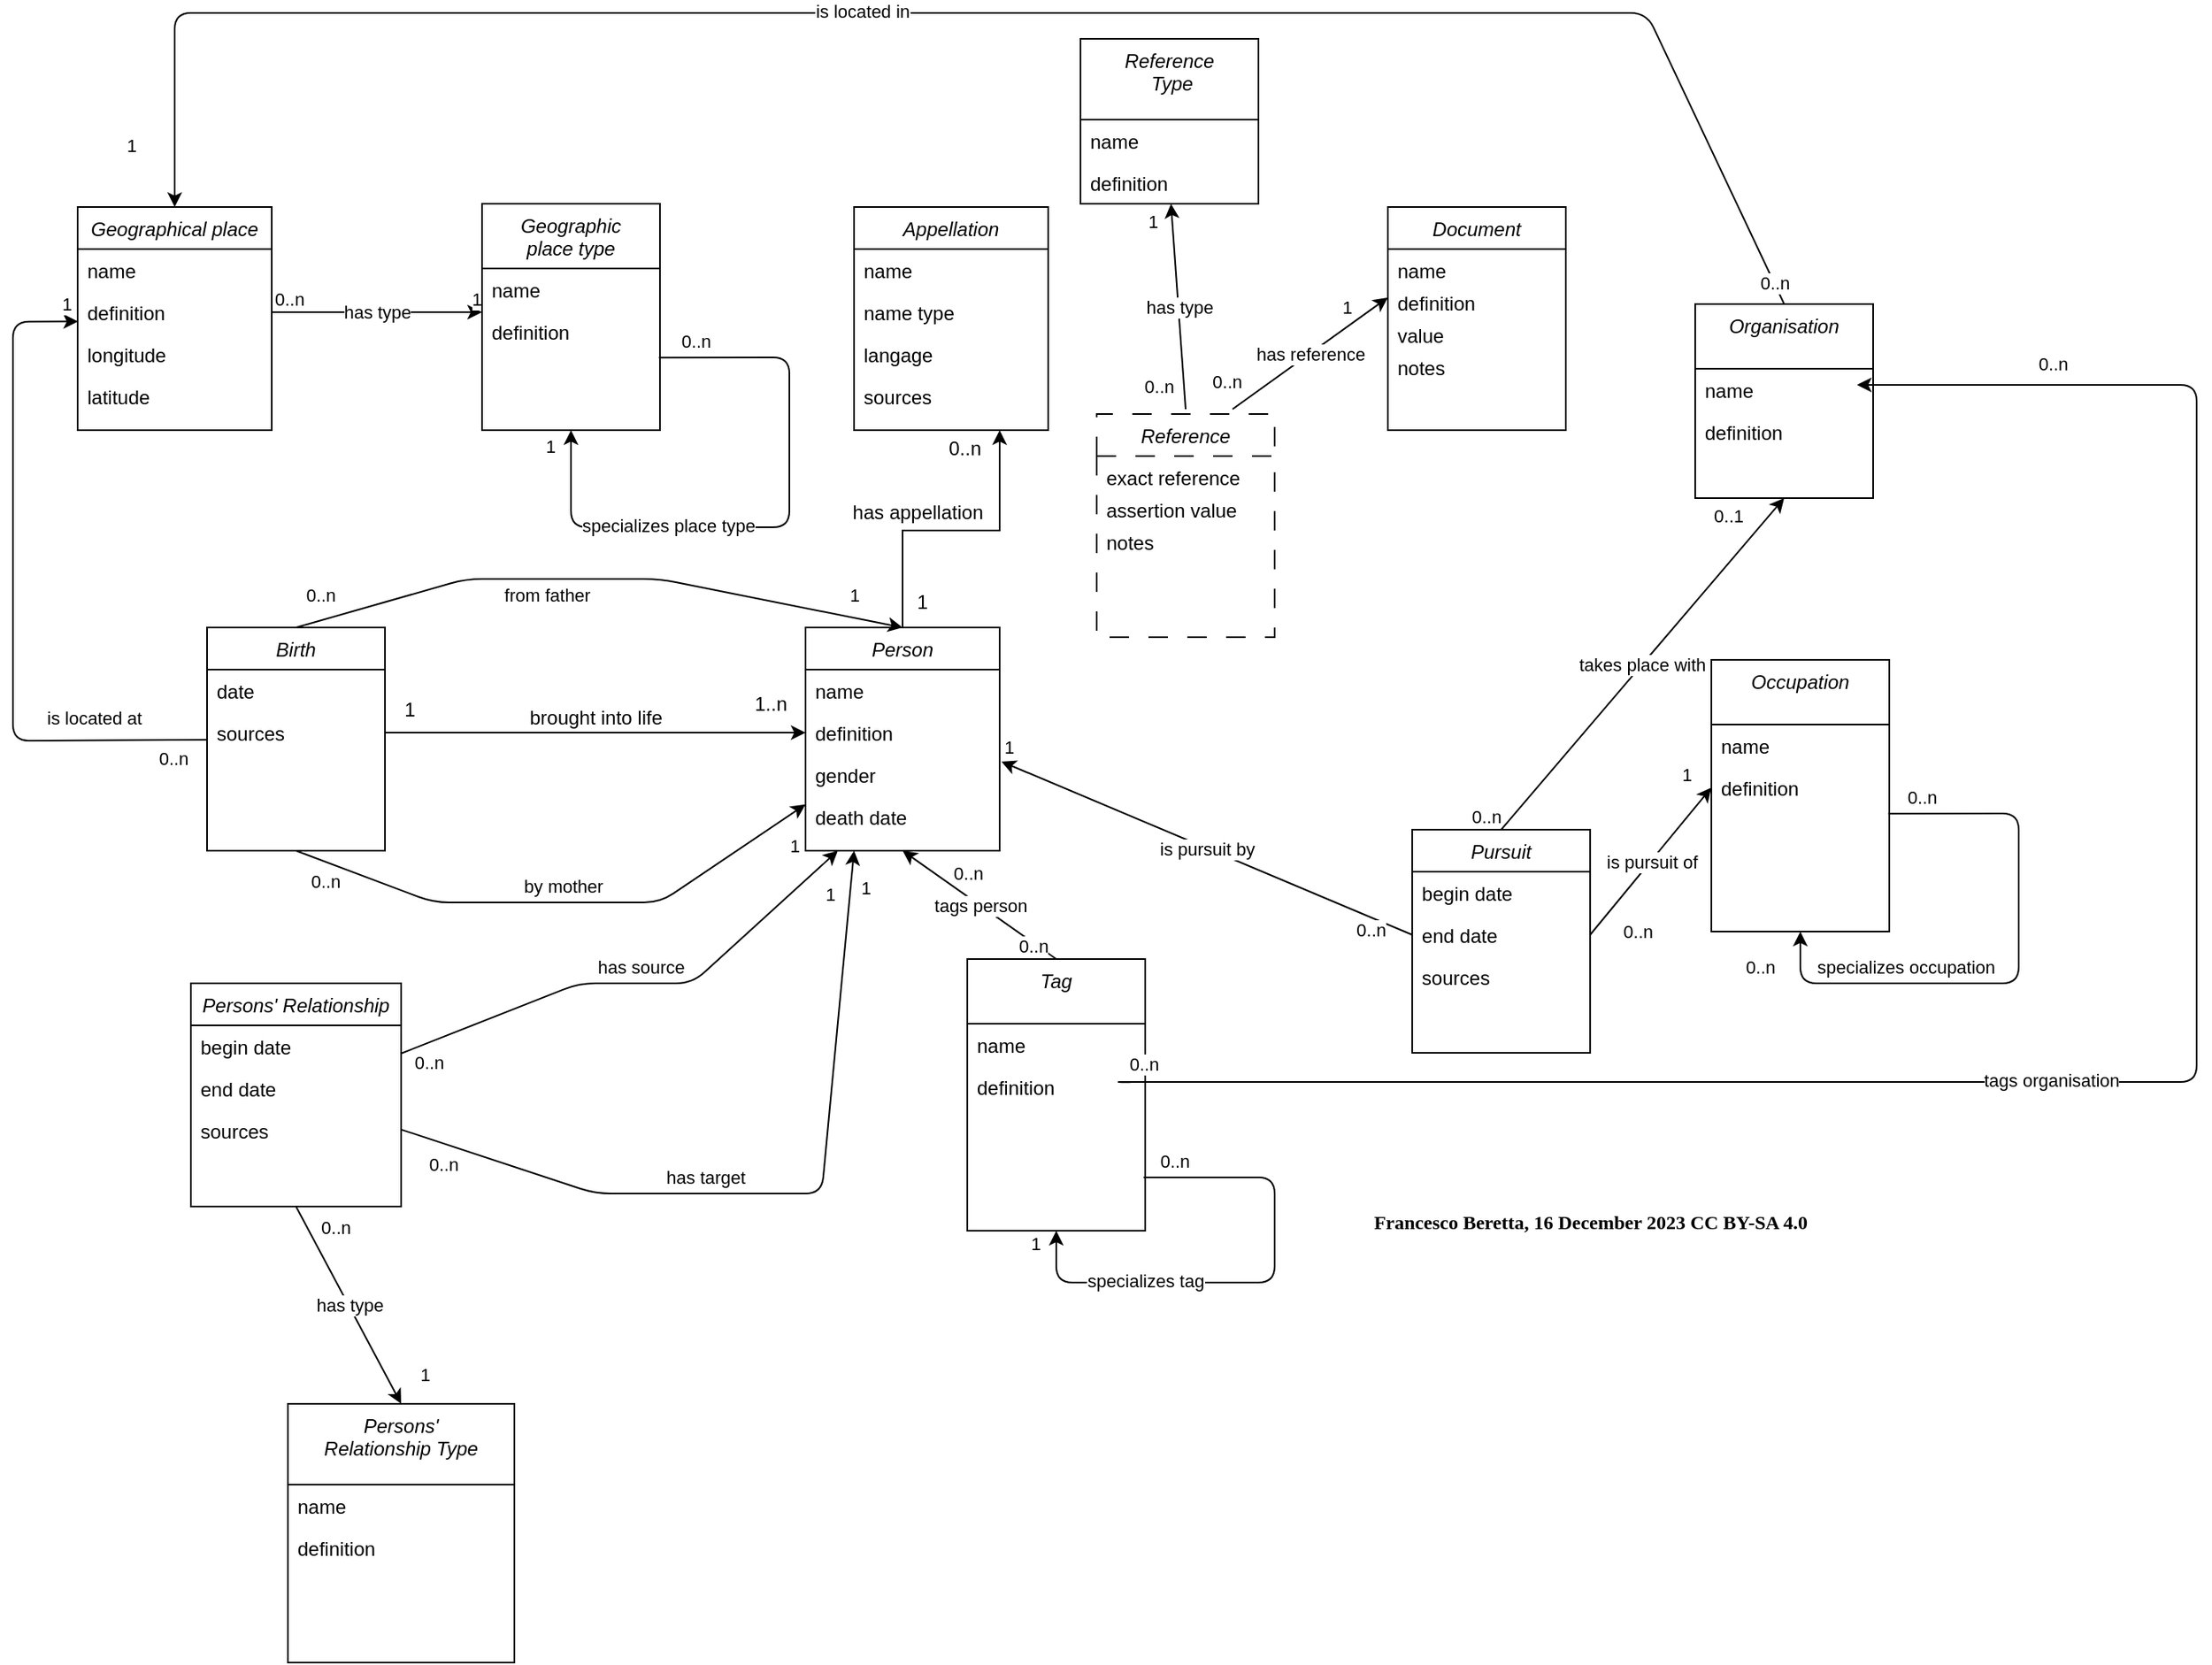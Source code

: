 <mxfile>
    <diagram id="C5RBs43oDa-KdzZeNtuy" name="Page-1">
        <mxGraphModel dx="1033" dy="449" grid="1" gridSize="10" guides="1" tooltips="1" connect="1" arrows="1" fold="1" page="1" pageScale="1" pageWidth="1654" pageHeight="1169" math="0" shadow="0">
            <root>
                <mxCell id="WIyWlLk6GJQsqaUBKTNV-0"/>
                <mxCell id="WIyWlLk6GJQsqaUBKTNV-1" parent="WIyWlLk6GJQsqaUBKTNV-0"/>
                <mxCell id="Bw8D9-mf-STMI-rw64IU-5" value="" style="endArrow=classic;shadow=0;strokeWidth=1;rounded=0;endFill=1;edgeStyle=elbowEdgeStyle;elbow=vertical;exitX=1;exitY=0.5;exitDx=0;exitDy=0;entryX=0;entryY=0.5;entryDx=0;entryDy=0;" parent="WIyWlLk6GJQsqaUBKTNV-1" source="Bw8D9-mf-STMI-rw64IU-2" target="zkfFHV4jXpPFQw0GAbJ--2" edge="1">
                    <mxGeometry x="0.5" y="41" relative="1" as="geometry">
                        <mxPoint x="610" y="520" as="sourcePoint"/>
                        <mxPoint x="810" y="598" as="targetPoint"/>
                        <mxPoint x="-40" y="32" as="offset"/>
                        <Array as="points">
                            <mxPoint x="620" y="525"/>
                        </Array>
                    </mxGeometry>
                </mxCell>
                <mxCell id="Bw8D9-mf-STMI-rw64IU-6" value="1" style="resizable=0;align=left;verticalAlign=bottom;labelBackgroundColor=none;fontSize=12;" parent="Bw8D9-mf-STMI-rw64IU-5" connectable="0" vertex="1">
                    <mxGeometry x="-1" relative="1" as="geometry">
                        <mxPoint x="10.14" y="-5.33" as="offset"/>
                    </mxGeometry>
                </mxCell>
                <mxCell id="Bw8D9-mf-STMI-rw64IU-7" value="1..n" style="resizable=0;align=right;verticalAlign=bottom;labelBackgroundColor=none;fontSize=12;" parent="Bw8D9-mf-STMI-rw64IU-5" connectable="0" vertex="1">
                    <mxGeometry x="1" relative="1" as="geometry">
                        <mxPoint x="-9.86" y="-8.86" as="offset"/>
                    </mxGeometry>
                </mxCell>
                <mxCell id="Bw8D9-mf-STMI-rw64IU-8" value="brought into life" style="text;html=1;resizable=0;points=[];;align=center;verticalAlign=middle;labelBackgroundColor=none;rounded=0;shadow=0;strokeWidth=1;fontSize=12;" parent="Bw8D9-mf-STMI-rw64IU-5" vertex="1" connectable="0">
                    <mxGeometry x="0.5" y="49" relative="1" as="geometry">
                        <mxPoint x="-65" y="40.14" as="offset"/>
                    </mxGeometry>
                </mxCell>
                <mxCell id="zkfFHV4jXpPFQw0GAbJ--0" value="Person" style="swimlane;fontStyle=2;align=center;verticalAlign=top;childLayout=stackLayout;horizontal=1;startSize=26;horizontalStack=0;resizeParent=1;resizeLast=0;collapsible=1;marginBottom=0;rounded=0;shadow=0;strokeWidth=1;" parent="WIyWlLk6GJQsqaUBKTNV-1" vertex="1">
                    <mxGeometry x="730" y="460" width="120" height="138" as="geometry">
                        <mxRectangle x="230" y="140" width="160" height="26" as="alternateBounds"/>
                    </mxGeometry>
                </mxCell>
                <mxCell id="zkfFHV4jXpPFQw0GAbJ--1" value="name" style="text;align=left;verticalAlign=top;spacingLeft=4;spacingRight=4;overflow=hidden;rotatable=0;points=[[0,0.5],[1,0.5]];portConstraint=eastwest;" parent="zkfFHV4jXpPFQw0GAbJ--0" vertex="1">
                    <mxGeometry y="26" width="120" height="26" as="geometry"/>
                </mxCell>
                <mxCell id="zkfFHV4jXpPFQw0GAbJ--2" value="definition" style="text;align=left;verticalAlign=top;spacingLeft=4;spacingRight=4;overflow=hidden;rotatable=0;points=[[0,0.5],[1,0.5]];portConstraint=eastwest;rounded=0;shadow=0;html=0;" parent="zkfFHV4jXpPFQw0GAbJ--0" vertex="1">
                    <mxGeometry y="52" width="120" height="26" as="geometry"/>
                </mxCell>
                <mxCell id="zkfFHV4jXpPFQw0GAbJ--3" value="gender" style="text;align=left;verticalAlign=top;spacingLeft=4;spacingRight=4;overflow=hidden;rotatable=0;points=[[0,0.5],[1,0.5]];portConstraint=eastwest;rounded=0;shadow=0;html=0;" parent="zkfFHV4jXpPFQw0GAbJ--0" vertex="1">
                    <mxGeometry y="78" width="120" height="26" as="geometry"/>
                </mxCell>
                <mxCell id="DzP4_-S1DueVoMuGfCK8-1" value="death date" style="text;align=left;verticalAlign=top;spacingLeft=4;spacingRight=4;overflow=hidden;rotatable=0;points=[[0,0.5],[1,0.5]];portConstraint=eastwest;rounded=0;shadow=0;html=0;" parent="zkfFHV4jXpPFQw0GAbJ--0" vertex="1">
                    <mxGeometry y="104" width="120" height="26" as="geometry"/>
                </mxCell>
                <mxCell id="Bw8D9-mf-STMI-rw64IU-0" value="Birth" style="swimlane;fontStyle=2;align=center;verticalAlign=top;childLayout=stackLayout;horizontal=1;startSize=26;horizontalStack=0;resizeParent=1;resizeLast=0;collapsible=1;marginBottom=0;rounded=0;shadow=0;strokeWidth=1;" parent="WIyWlLk6GJQsqaUBKTNV-1" vertex="1">
                    <mxGeometry x="360" y="460" width="110" height="138" as="geometry">
                        <mxRectangle x="230" y="140" width="160" height="26" as="alternateBounds"/>
                    </mxGeometry>
                </mxCell>
                <mxCell id="Bw8D9-mf-STMI-rw64IU-1" value="date" style="text;align=left;verticalAlign=top;spacingLeft=4;spacingRight=4;overflow=hidden;rotatable=0;points=[[0,0.5],[1,0.5]];portConstraint=eastwest;" parent="Bw8D9-mf-STMI-rw64IU-0" vertex="1">
                    <mxGeometry y="26" width="110" height="26" as="geometry"/>
                </mxCell>
                <mxCell id="Bw8D9-mf-STMI-rw64IU-2" value="sources" style="text;align=left;verticalAlign=top;spacingLeft=4;spacingRight=4;overflow=hidden;rotatable=0;points=[[0,0.5],[1,0.5]];portConstraint=eastwest;rounded=0;shadow=0;html=0;" parent="Bw8D9-mf-STMI-rw64IU-0" vertex="1">
                    <mxGeometry y="52" width="110" height="26" as="geometry"/>
                </mxCell>
                <mxCell id="Bw8D9-mf-STMI-rw64IU-53" style="edgeStyle=elbowEdgeStyle;rounded=0;orthogonalLoop=1;jettySize=auto;elbow=vertical;html=1;exitX=0;exitY=0.5;exitDx=0;exitDy=0;" parent="Bw8D9-mf-STMI-rw64IU-0" source="Bw8D9-mf-STMI-rw64IU-2" target="Bw8D9-mf-STMI-rw64IU-2" edge="1">
                    <mxGeometry relative="1" as="geometry"/>
                </mxCell>
                <mxCell id="Bw8D9-mf-STMI-rw64IU-9" value="Appellation" style="swimlane;fontStyle=2;align=center;verticalAlign=top;childLayout=stackLayout;horizontal=1;startSize=26;horizontalStack=0;resizeParent=1;resizeLast=0;collapsible=1;marginBottom=0;rounded=0;shadow=0;strokeWidth=1;" parent="WIyWlLk6GJQsqaUBKTNV-1" vertex="1">
                    <mxGeometry x="760" y="200" width="120" height="138" as="geometry">
                        <mxRectangle x="230" y="140" width="160" height="26" as="alternateBounds"/>
                    </mxGeometry>
                </mxCell>
                <mxCell id="Bw8D9-mf-STMI-rw64IU-10" value="name" style="text;align=left;verticalAlign=top;spacingLeft=4;spacingRight=4;overflow=hidden;rotatable=0;points=[[0,0.5],[1,0.5]];portConstraint=eastwest;" parent="Bw8D9-mf-STMI-rw64IU-9" vertex="1">
                    <mxGeometry y="26" width="120" height="26" as="geometry"/>
                </mxCell>
                <mxCell id="Bw8D9-mf-STMI-rw64IU-11" value="name type" style="text;align=left;verticalAlign=top;spacingLeft=4;spacingRight=4;overflow=hidden;rotatable=0;points=[[0,0.5],[1,0.5]];portConstraint=eastwest;rounded=0;shadow=0;html=0;" parent="Bw8D9-mf-STMI-rw64IU-9" vertex="1">
                    <mxGeometry y="52" width="120" height="26" as="geometry"/>
                </mxCell>
                <mxCell id="Bw8D9-mf-STMI-rw64IU-18" value="langage" style="text;align=left;verticalAlign=top;spacingLeft=4;spacingRight=4;overflow=hidden;rotatable=0;points=[[0,0.5],[1,0.5]];portConstraint=eastwest;" parent="Bw8D9-mf-STMI-rw64IU-9" vertex="1">
                    <mxGeometry y="78" width="120" height="26" as="geometry"/>
                </mxCell>
                <mxCell id="Bw8D9-mf-STMI-rw64IU-19" value="sources" style="text;align=left;verticalAlign=top;spacingLeft=4;spacingRight=4;overflow=hidden;rotatable=0;points=[[0,0.5],[1,0.5]];portConstraint=eastwest;" parent="Bw8D9-mf-STMI-rw64IU-9" vertex="1">
                    <mxGeometry y="104" width="120" height="26" as="geometry"/>
                </mxCell>
                <mxCell id="Bw8D9-mf-STMI-rw64IU-20" value="" style="endArrow=classic;shadow=0;strokeWidth=1;rounded=0;endFill=1;edgeStyle=elbowEdgeStyle;elbow=vertical;exitX=0.5;exitY=0;exitDx=0;exitDy=0;entryX=0.75;entryY=1;entryDx=0;entryDy=0;" parent="WIyWlLk6GJQsqaUBKTNV-1" source="zkfFHV4jXpPFQw0GAbJ--0" target="Bw8D9-mf-STMI-rw64IU-9" edge="1">
                    <mxGeometry x="0.5" y="41" relative="1" as="geometry">
                        <mxPoint x="790" y="450" as="sourcePoint"/>
                        <mxPoint x="740" y="535.0" as="targetPoint"/>
                        <mxPoint x="-40" y="32" as="offset"/>
                        <Array as="points">
                            <mxPoint x="820" y="400"/>
                        </Array>
                    </mxGeometry>
                </mxCell>
                <mxCell id="Bw8D9-mf-STMI-rw64IU-21" value="1" style="resizable=0;align=left;verticalAlign=bottom;labelBackgroundColor=none;fontSize=12;" parent="Bw8D9-mf-STMI-rw64IU-20" connectable="0" vertex="1">
                    <mxGeometry x="-1" relative="1" as="geometry">
                        <mxPoint x="7" y="-7" as="offset"/>
                    </mxGeometry>
                </mxCell>
                <mxCell id="Bw8D9-mf-STMI-rw64IU-22" value="0..n" style="resizable=0;align=right;verticalAlign=bottom;labelBackgroundColor=none;fontSize=12;" parent="Bw8D9-mf-STMI-rw64IU-20" connectable="0" vertex="1">
                    <mxGeometry x="1" relative="1" as="geometry">
                        <mxPoint x="-9.86" y="20" as="offset"/>
                    </mxGeometry>
                </mxCell>
                <mxCell id="Bw8D9-mf-STMI-rw64IU-23" value="has appellation" style="text;html=1;resizable=0;points=[];;align=center;verticalAlign=middle;labelBackgroundColor=none;rounded=0;shadow=0;strokeWidth=1;fontSize=12;" parent="Bw8D9-mf-STMI-rw64IU-20" vertex="1" connectable="0">
                    <mxGeometry x="0.5" y="49" relative="1" as="geometry">
                        <mxPoint x="-2" y="5" as="offset"/>
                    </mxGeometry>
                </mxCell>
                <mxCell id="Bw8D9-mf-STMI-rw64IU-12" value="Geographical place" style="swimlane;fontStyle=2;align=center;verticalAlign=top;childLayout=stackLayout;horizontal=1;startSize=26;horizontalStack=0;resizeParent=1;resizeLast=0;collapsible=1;marginBottom=0;rounded=0;shadow=0;strokeWidth=1;" parent="WIyWlLk6GJQsqaUBKTNV-1" vertex="1">
                    <mxGeometry x="280" y="200" width="120" height="138" as="geometry">
                        <mxRectangle x="230" y="140" width="160" height="26" as="alternateBounds"/>
                    </mxGeometry>
                </mxCell>
                <mxCell id="Bw8D9-mf-STMI-rw64IU-13" value="name" style="text;align=left;verticalAlign=top;spacingLeft=4;spacingRight=4;overflow=hidden;rotatable=0;points=[[0,0.5],[1,0.5]];portConstraint=eastwest;" parent="Bw8D9-mf-STMI-rw64IU-12" vertex="1">
                    <mxGeometry y="26" width="120" height="26" as="geometry"/>
                </mxCell>
                <mxCell id="Bw8D9-mf-STMI-rw64IU-14" value="definition" style="text;align=left;verticalAlign=top;spacingLeft=4;spacingRight=4;overflow=hidden;rotatable=0;points=[[0,0.5],[1,0.5]];portConstraint=eastwest;rounded=0;shadow=0;html=0;" parent="Bw8D9-mf-STMI-rw64IU-12" vertex="1">
                    <mxGeometry y="52" width="120" height="26" as="geometry"/>
                </mxCell>
                <mxCell id="Bw8D9-mf-STMI-rw64IU-24" value="longitude" style="text;align=left;verticalAlign=top;spacingLeft=4;spacingRight=4;overflow=hidden;rotatable=0;points=[[0,0.5],[1,0.5]];portConstraint=eastwest;rounded=0;shadow=0;html=0;" parent="Bw8D9-mf-STMI-rw64IU-12" vertex="1">
                    <mxGeometry y="78" width="120" height="26" as="geometry"/>
                </mxCell>
                <mxCell id="Bw8D9-mf-STMI-rw64IU-25" value="latitude" style="text;align=left;verticalAlign=top;spacingLeft=4;spacingRight=4;overflow=hidden;rotatable=0;points=[[0,0.5],[1,0.5]];portConstraint=eastwest;rounded=0;shadow=0;html=0;" parent="Bw8D9-mf-STMI-rw64IU-12" vertex="1">
                    <mxGeometry y="104" width="120" height="26" as="geometry"/>
                </mxCell>
                <mxCell id="Bw8D9-mf-STMI-rw64IU-26" value="" style="endArrow=classic;html=1;exitX=1;exitY=0.5;exitDx=0;exitDy=0;" parent="WIyWlLk6GJQsqaUBKTNV-1" source="Bw8D9-mf-STMI-rw64IU-14" edge="1">
                    <mxGeometry x="0.067" y="-35" relative="1" as="geometry">
                        <mxPoint x="480" y="380" as="sourcePoint"/>
                        <mxPoint x="530" y="265" as="targetPoint"/>
                        <mxPoint as="offset"/>
                    </mxGeometry>
                </mxCell>
                <mxCell id="Bw8D9-mf-STMI-rw64IU-27" value="has type" style="edgeLabel;resizable=0;html=1;align=center;verticalAlign=middle;" parent="Bw8D9-mf-STMI-rw64IU-26" connectable="0" vertex="1">
                    <mxGeometry relative="1" as="geometry"/>
                </mxCell>
                <mxCell id="Bw8D9-mf-STMI-rw64IU-28" value="0..n" style="edgeLabel;resizable=0;html=1;align=left;verticalAlign=bottom;" parent="Bw8D9-mf-STMI-rw64IU-26" connectable="0" vertex="1">
                    <mxGeometry x="-1" relative="1" as="geometry"/>
                </mxCell>
                <mxCell id="Bw8D9-mf-STMI-rw64IU-29" value="1" style="edgeLabel;resizable=0;html=1;align=right;verticalAlign=bottom;" parent="Bw8D9-mf-STMI-rw64IU-26" connectable="0" vertex="1">
                    <mxGeometry x="1" relative="1" as="geometry"/>
                </mxCell>
                <mxCell id="Bw8D9-mf-STMI-rw64IU-49" value="" style="endArrow=classic;html=1;entryX=0.002;entryY=0.721;entryDx=0;entryDy=0;entryPerimeter=0;" parent="WIyWlLk6GJQsqaUBKTNV-1" source="Bw8D9-mf-STMI-rw64IU-0" target="Bw8D9-mf-STMI-rw64IU-14" edge="1">
                    <mxGeometry relative="1" as="geometry">
                        <mxPoint x="700" y="290.0" as="sourcePoint"/>
                        <mxPoint x="620" y="348" as="targetPoint"/>
                        <Array as="points">
                            <mxPoint x="240" y="530"/>
                            <mxPoint x="240" y="271"/>
                        </Array>
                    </mxGeometry>
                </mxCell>
                <mxCell id="Bw8D9-mf-STMI-rw64IU-50" value="is located at" style="edgeLabel;resizable=0;html=1;align=center;verticalAlign=middle;" parent="Bw8D9-mf-STMI-rw64IU-49" connectable="0" vertex="1">
                    <mxGeometry relative="1" as="geometry">
                        <mxPoint x="50" y="75" as="offset"/>
                    </mxGeometry>
                </mxCell>
                <mxCell id="Bw8D9-mf-STMI-rw64IU-51" value="1" style="edgeLabel;html=1;align=center;verticalAlign=middle;resizable=0;points=[];" parent="Bw8D9-mf-STMI-rw64IU-49" vertex="1" connectable="0">
                    <mxGeometry x="0.888" y="-1" relative="1" as="geometry">
                        <mxPoint x="15.55" y="-11.69" as="offset"/>
                    </mxGeometry>
                </mxCell>
                <mxCell id="Bw8D9-mf-STMI-rw64IU-52" value="0..n" style="edgeLabel;html=1;align=center;verticalAlign=middle;resizable=0;points=[];" parent="Bw8D9-mf-STMI-rw64IU-49" vertex="1" connectable="0">
                    <mxGeometry x="-0.881" y="-1" relative="1" as="geometry">
                        <mxPoint x="4" y="12" as="offset"/>
                    </mxGeometry>
                </mxCell>
                <mxCell id="Bw8D9-mf-STMI-rw64IU-59" value="" style="endArrow=classic;html=1;exitX=0.5;exitY=1;exitDx=0;exitDy=0;" parent="WIyWlLk6GJQsqaUBKTNV-1" source="Bw8D9-mf-STMI-rw64IU-0" target="zkfFHV4jXpPFQw0GAbJ--0" edge="1">
                    <mxGeometry relative="1" as="geometry">
                        <mxPoint x="400" y="550" as="sourcePoint"/>
                        <mxPoint x="290.24" y="280.746" as="targetPoint"/>
                        <Array as="points">
                            <mxPoint x="500" y="630"/>
                            <mxPoint x="640" y="630"/>
                        </Array>
                    </mxGeometry>
                </mxCell>
                <mxCell id="Bw8D9-mf-STMI-rw64IU-60" value="by mother" style="edgeLabel;resizable=0;html=1;align=center;verticalAlign=middle;" parent="Bw8D9-mf-STMI-rw64IU-59" connectable="0" vertex="1">
                    <mxGeometry relative="1" as="geometry">
                        <mxPoint x="1" y="-10" as="offset"/>
                    </mxGeometry>
                </mxCell>
                <mxCell id="Bw8D9-mf-STMI-rw64IU-61" value="1" style="edgeLabel;html=1;align=center;verticalAlign=middle;resizable=0;points=[];" parent="Bw8D9-mf-STMI-rw64IU-59" vertex="1" connectable="0">
                    <mxGeometry x="0.888" y="-1" relative="1" as="geometry">
                        <mxPoint x="7.5" y="14" as="offset"/>
                    </mxGeometry>
                </mxCell>
                <mxCell id="Bw8D9-mf-STMI-rw64IU-62" value="0..n" style="edgeLabel;html=1;align=center;verticalAlign=middle;resizable=0;points=[];" parent="Bw8D9-mf-STMI-rw64IU-59" vertex="1" connectable="0">
                    <mxGeometry x="-0.881" y="-1" relative="1" as="geometry">
                        <mxPoint x="-0.83" y="11" as="offset"/>
                    </mxGeometry>
                </mxCell>
                <mxCell id="Bw8D9-mf-STMI-rw64IU-70" value="Tag" style="swimlane;fontStyle=2;align=center;verticalAlign=top;childLayout=stackLayout;horizontal=1;startSize=40;horizontalStack=0;resizeParent=1;resizeLast=0;collapsible=1;marginBottom=0;rounded=0;shadow=0;strokeWidth=1;" parent="WIyWlLk6GJQsqaUBKTNV-1" vertex="1">
                    <mxGeometry x="830" y="665" width="110" height="168" as="geometry">
                        <mxRectangle x="230" y="140" width="160" height="26" as="alternateBounds"/>
                    </mxGeometry>
                </mxCell>
                <mxCell id="Bw8D9-mf-STMI-rw64IU-71" value="name" style="text;align=left;verticalAlign=top;spacingLeft=4;spacingRight=4;overflow=hidden;rotatable=0;points=[[0,0.5],[1,0.5]];portConstraint=eastwest;" parent="Bw8D9-mf-STMI-rw64IU-70" vertex="1">
                    <mxGeometry y="40" width="110" height="26" as="geometry"/>
                </mxCell>
                <mxCell id="Bw8D9-mf-STMI-rw64IU-72" value="" style="endArrow=classic;html=1;entryX=0.5;entryY=1;entryDx=0;entryDy=0;" parent="Bw8D9-mf-STMI-rw64IU-70" target="Bw8D9-mf-STMI-rw64IU-70" edge="1">
                    <mxGeometry relative="1" as="geometry">
                        <mxPoint x="109" y="135" as="sourcePoint"/>
                        <mxPoint x="-30" y="140" as="targetPoint"/>
                        <Array as="points">
                            <mxPoint x="190" y="135"/>
                            <mxPoint x="190" y="200"/>
                            <mxPoint x="55" y="200"/>
                        </Array>
                    </mxGeometry>
                </mxCell>
                <mxCell id="Bw8D9-mf-STMI-rw64IU-74" value="specializes tag" style="edgeLabel;resizable=0;html=1;align=center;verticalAlign=middle;" parent="Bw8D9-mf-STMI-rw64IU-72" connectable="0" vertex="1">
                    <mxGeometry relative="1" as="geometry">
                        <mxPoint x="-70" y="-1.01" as="offset"/>
                    </mxGeometry>
                </mxCell>
                <mxCell id="Bw8D9-mf-STMI-rw64IU-75" value="0..n" style="edgeLabel;html=1;align=center;verticalAlign=middle;resizable=0;points=[];" parent="Bw8D9-mf-STMI-rw64IU-72" vertex="1" connectable="0">
                    <mxGeometry x="-0.881" y="-1" relative="1" as="geometry">
                        <mxPoint x="-0.18" y="-11" as="offset"/>
                    </mxGeometry>
                </mxCell>
                <mxCell id="Bw8D9-mf-STMI-rw64IU-73" value="1" style="edgeLabel;html=1;align=center;verticalAlign=middle;resizable=0;points=[];" parent="Bw8D9-mf-STMI-rw64IU-72" vertex="1" connectable="0">
                    <mxGeometry x="0.888" y="-1" relative="1" as="geometry">
                        <mxPoint x="-14" y="-10.14" as="offset"/>
                    </mxGeometry>
                </mxCell>
                <mxCell id="Bw8D9-mf-STMI-rw64IU-76" value="definition" style="text;align=left;verticalAlign=top;spacingLeft=4;spacingRight=4;overflow=hidden;rotatable=0;points=[[0,0.5],[1,0.5]];portConstraint=eastwest;rounded=0;shadow=0;html=0;" parent="Bw8D9-mf-STMI-rw64IU-70" vertex="1">
                    <mxGeometry y="66" width="110" height="26" as="geometry"/>
                </mxCell>
                <mxCell id="Bw8D9-mf-STMI-rw64IU-82" value="Label" style="endArrow=none;html=1;exitX=1.009;exitY=0.188;exitDx=0;exitDy=0;exitPerimeter=0;entryX=0;entryY=0.5;entryDx=0;entryDy=0;endFill=0;startArrow=classic;startFill=1;" parent="WIyWlLk6GJQsqaUBKTNV-1" source="zkfFHV4jXpPFQw0GAbJ--3" target="Bw8D9-mf-STMI-rw64IU-79" edge="1">
                    <mxGeometry relative="1" as="geometry">
                        <mxPoint x="660" y="530" as="sourcePoint"/>
                        <mxPoint x="820" y="530" as="targetPoint"/>
                    </mxGeometry>
                </mxCell>
                <mxCell id="Bw8D9-mf-STMI-rw64IU-83" value="is pursuit by" style="edgeLabel;resizable=0;html=1;align=center;verticalAlign=middle;" parent="Bw8D9-mf-STMI-rw64IU-82" connectable="0" vertex="1">
                    <mxGeometry relative="1" as="geometry"/>
                </mxCell>
                <mxCell id="Bw8D9-mf-STMI-rw64IU-84" value="1" style="edgeLabel;resizable=0;html=1;align=left;verticalAlign=bottom;" parent="Bw8D9-mf-STMI-rw64IU-82" connectable="0" vertex="1">
                    <mxGeometry x="-1" relative="1" as="geometry"/>
                </mxCell>
                <mxCell id="Bw8D9-mf-STMI-rw64IU-85" value="0..n" style="edgeLabel;resizable=0;html=1;align=right;verticalAlign=bottom;" parent="Bw8D9-mf-STMI-rw64IU-82" connectable="0" vertex="1">
                    <mxGeometry x="1" relative="1" as="geometry">
                        <mxPoint x="-15.01" y="6" as="offset"/>
                    </mxGeometry>
                </mxCell>
                <mxCell id="Bw8D9-mf-STMI-rw64IU-86" value="Occupation" style="swimlane;fontStyle=2;align=center;verticalAlign=top;childLayout=stackLayout;horizontal=1;startSize=40;horizontalStack=0;resizeParent=1;resizeLast=0;collapsible=1;marginBottom=0;rounded=0;shadow=0;strokeWidth=1;" parent="WIyWlLk6GJQsqaUBKTNV-1" vertex="1">
                    <mxGeometry x="1290" y="480" width="110" height="168" as="geometry">
                        <mxRectangle x="230" y="140" width="160" height="26" as="alternateBounds"/>
                    </mxGeometry>
                </mxCell>
                <mxCell id="Bw8D9-mf-STMI-rw64IU-87" value="name" style="text;align=left;verticalAlign=top;spacingLeft=4;spacingRight=4;overflow=hidden;rotatable=0;points=[[0,0.5],[1,0.5]];portConstraint=eastwest;" parent="Bw8D9-mf-STMI-rw64IU-86" vertex="1">
                    <mxGeometry y="40" width="110" height="26" as="geometry"/>
                </mxCell>
                <mxCell id="Bw8D9-mf-STMI-rw64IU-88" value="" style="endArrow=classic;html=1;entryX=0.5;entryY=1;entryDx=0;entryDy=0;exitX=0.994;exitY=1.122;exitDx=0;exitDy=0;exitPerimeter=0;" parent="Bw8D9-mf-STMI-rw64IU-86" source="Bw8D9-mf-STMI-rw64IU-92" target="Bw8D9-mf-STMI-rw64IU-86" edge="1">
                    <mxGeometry relative="1" as="geometry">
                        <mxPoint x="160" y="80" as="sourcePoint"/>
                        <mxPoint x="-30" y="140" as="targetPoint"/>
                        <Array as="points">
                            <mxPoint x="190" y="95"/>
                            <mxPoint x="190" y="200"/>
                            <mxPoint x="55" y="200"/>
                        </Array>
                    </mxGeometry>
                </mxCell>
                <mxCell id="Bw8D9-mf-STMI-rw64IU-90" value="specializes occupation" style="edgeLabel;resizable=0;html=1;align=center;verticalAlign=middle;" parent="Bw8D9-mf-STMI-rw64IU-88" connectable="0" vertex="1">
                    <mxGeometry relative="1" as="geometry">
                        <mxPoint x="-70" y="-1.01" as="offset"/>
                    </mxGeometry>
                </mxCell>
                <mxCell id="Bw8D9-mf-STMI-rw64IU-91" value="0..n" style="edgeLabel;html=1;align=center;verticalAlign=middle;resizable=0;points=[];" parent="Bw8D9-mf-STMI-rw64IU-88" vertex="1" connectable="0">
                    <mxGeometry x="-0.881" y="-1" relative="1" as="geometry">
                        <mxPoint x="-0.18" y="-11" as="offset"/>
                    </mxGeometry>
                </mxCell>
                <mxCell id="Bw8D9-mf-STMI-rw64IU-89" value="0..n" style="edgeLabel;html=1;align=center;verticalAlign=middle;resizable=0;points=[];" parent="Bw8D9-mf-STMI-rw64IU-88" vertex="1" connectable="0">
                    <mxGeometry x="0.888" y="-1" relative="1" as="geometry">
                        <mxPoint x="-26" y="2.44" as="offset"/>
                    </mxGeometry>
                </mxCell>
                <mxCell id="Bw8D9-mf-STMI-rw64IU-92" value="definition" style="text;align=left;verticalAlign=top;spacingLeft=4;spacingRight=4;overflow=hidden;rotatable=0;points=[[0,0.5],[1,0.5]];portConstraint=eastwest;rounded=0;shadow=0;html=0;" parent="Bw8D9-mf-STMI-rw64IU-86" vertex="1">
                    <mxGeometry y="66" width="110" height="26" as="geometry"/>
                </mxCell>
                <mxCell id="Bw8D9-mf-STMI-rw64IU-77" value="Pursuit" style="swimlane;fontStyle=2;align=center;verticalAlign=top;childLayout=stackLayout;horizontal=1;startSize=26;horizontalStack=0;resizeParent=1;resizeLast=0;collapsible=1;marginBottom=0;rounded=0;shadow=0;strokeWidth=1;" parent="WIyWlLk6GJQsqaUBKTNV-1" vertex="1">
                    <mxGeometry x="1105.06" y="585" width="110" height="138" as="geometry">
                        <mxRectangle x="230" y="140" width="160" height="26" as="alternateBounds"/>
                    </mxGeometry>
                </mxCell>
                <mxCell id="Bw8D9-mf-STMI-rw64IU-78" value="begin date" style="text;align=left;verticalAlign=top;spacingLeft=4;spacingRight=4;overflow=hidden;rotatable=0;points=[[0,0.5],[1,0.5]];portConstraint=eastwest;" parent="Bw8D9-mf-STMI-rw64IU-77" vertex="1">
                    <mxGeometry y="26" width="110" height="26" as="geometry"/>
                </mxCell>
                <mxCell id="Bw8D9-mf-STMI-rw64IU-79" value="end date" style="text;align=left;verticalAlign=top;spacingLeft=4;spacingRight=4;overflow=hidden;rotatable=0;points=[[0,0.5],[1,0.5]];portConstraint=eastwest;rounded=0;shadow=0;html=0;" parent="Bw8D9-mf-STMI-rw64IU-77" vertex="1">
                    <mxGeometry y="52" width="110" height="26" as="geometry"/>
                </mxCell>
                <mxCell id="Bw8D9-mf-STMI-rw64IU-80" style="edgeStyle=elbowEdgeStyle;rounded=0;orthogonalLoop=1;jettySize=auto;elbow=vertical;html=1;exitX=0;exitY=0.5;exitDx=0;exitDy=0;" parent="Bw8D9-mf-STMI-rw64IU-77" source="Bw8D9-mf-STMI-rw64IU-79" target="Bw8D9-mf-STMI-rw64IU-79" edge="1">
                    <mxGeometry relative="1" as="geometry"/>
                </mxCell>
                <mxCell id="Bw8D9-mf-STMI-rw64IU-81" value="sources" style="text;align=left;verticalAlign=top;spacingLeft=4;spacingRight=4;overflow=hidden;rotatable=0;points=[[0,0.5],[1,0.5]];portConstraint=eastwest;rounded=0;shadow=0;html=0;" parent="Bw8D9-mf-STMI-rw64IU-77" vertex="1">
                    <mxGeometry y="78" width="110" height="26" as="geometry"/>
                </mxCell>
                <mxCell id="Bw8D9-mf-STMI-rw64IU-93" value="Label" style="endArrow=none;html=1;exitX=0;exitY=0.5;exitDx=0;exitDy=0;entryX=1;entryY=0.5;entryDx=0;entryDy=0;startArrow=classic;startFill=1;endFill=0;" parent="WIyWlLk6GJQsqaUBKTNV-1" source="Bw8D9-mf-STMI-rw64IU-92" target="Bw8D9-mf-STMI-rw64IU-79" edge="1">
                    <mxGeometry relative="1" as="geometry">
                        <mxPoint x="861.08" y="552.888" as="sourcePoint"/>
                        <mxPoint x="1000" y="635" as="targetPoint"/>
                    </mxGeometry>
                </mxCell>
                <mxCell id="Bw8D9-mf-STMI-rw64IU-94" value="is pursuit of" style="edgeLabel;resizable=0;html=1;align=center;verticalAlign=middle;" parent="Bw8D9-mf-STMI-rw64IU-93" connectable="0" vertex="1">
                    <mxGeometry relative="1" as="geometry"/>
                </mxCell>
                <mxCell id="Bw8D9-mf-STMI-rw64IU-95" value="1" style="edgeLabel;resizable=0;html=1;align=left;verticalAlign=bottom;" parent="Bw8D9-mf-STMI-rw64IU-93" connectable="0" vertex="1">
                    <mxGeometry x="-1" relative="1" as="geometry">
                        <mxPoint x="-20" as="offset"/>
                    </mxGeometry>
                </mxCell>
                <mxCell id="Bw8D9-mf-STMI-rw64IU-96" value="0..n" style="edgeLabel;resizable=0;html=1;align=right;verticalAlign=bottom;" parent="Bw8D9-mf-STMI-rw64IU-93" connectable="0" vertex="1">
                    <mxGeometry x="1" relative="1" as="geometry">
                        <mxPoint x="40" y="6" as="offset"/>
                    </mxGeometry>
                </mxCell>
                <mxCell id="Bw8D9-mf-STMI-rw64IU-97" value="" style="endArrow=classic;html=1;exitX=0.5;exitY=0;exitDx=0;exitDy=0;entryX=0.5;entryY=1;entryDx=0;entryDy=0;" parent="WIyWlLk6GJQsqaUBKTNV-1" source="Bw8D9-mf-STMI-rw64IU-70" target="zkfFHV4jXpPFQw0GAbJ--0" edge="1">
                    <mxGeometry x="0.139" y="-42" relative="1" as="geometry">
                        <mxPoint x="861.08" y="552.888" as="sourcePoint"/>
                        <mxPoint x="990" y="635" as="targetPoint"/>
                        <mxPoint as="offset"/>
                    </mxGeometry>
                </mxCell>
                <mxCell id="Bw8D9-mf-STMI-rw64IU-98" value="tags person" style="edgeLabel;resizable=0;html=1;align=center;verticalAlign=middle;" parent="Bw8D9-mf-STMI-rw64IU-97" connectable="0" vertex="1">
                    <mxGeometry relative="1" as="geometry"/>
                </mxCell>
                <mxCell id="Bw8D9-mf-STMI-rw64IU-99" value="0..n" style="edgeLabel;resizable=0;html=1;align=left;verticalAlign=bottom;" parent="Bw8D9-mf-STMI-rw64IU-97" connectable="0" vertex="1">
                    <mxGeometry x="-1" relative="1" as="geometry">
                        <mxPoint x="-25" as="offset"/>
                    </mxGeometry>
                </mxCell>
                <mxCell id="Bw8D9-mf-STMI-rw64IU-100" value="0..n" style="edgeLabel;resizable=0;html=1;align=right;verticalAlign=bottom;" parent="Bw8D9-mf-STMI-rw64IU-97" connectable="0" vertex="1">
                    <mxGeometry x="1" relative="1" as="geometry">
                        <mxPoint x="50" y="22" as="offset"/>
                    </mxGeometry>
                </mxCell>
                <mxCell id="Bw8D9-mf-STMI-rw64IU-54" value="Persons' Relationship" style="swimlane;fontStyle=2;align=center;verticalAlign=top;childLayout=stackLayout;horizontal=1;startSize=26;horizontalStack=0;resizeParent=1;resizeLast=0;collapsible=1;marginBottom=0;rounded=0;shadow=0;strokeWidth=1;" parent="WIyWlLk6GJQsqaUBKTNV-1" vertex="1">
                    <mxGeometry x="350" y="680" width="130" height="138" as="geometry">
                        <mxRectangle x="230" y="140" width="160" height="26" as="alternateBounds"/>
                    </mxGeometry>
                </mxCell>
                <mxCell id="Bw8D9-mf-STMI-rw64IU-55" value="begin date" style="text;align=left;verticalAlign=top;spacingLeft=4;spacingRight=4;overflow=hidden;rotatable=0;points=[[0,0.5],[1,0.5]];portConstraint=eastwest;" parent="Bw8D9-mf-STMI-rw64IU-54" vertex="1">
                    <mxGeometry y="26" width="130" height="26" as="geometry"/>
                </mxCell>
                <mxCell id="Bw8D9-mf-STMI-rw64IU-56" value="end date" style="text;align=left;verticalAlign=top;spacingLeft=4;spacingRight=4;overflow=hidden;rotatable=0;points=[[0,0.5],[1,0.5]];portConstraint=eastwest;rounded=0;shadow=0;html=0;" parent="Bw8D9-mf-STMI-rw64IU-54" vertex="1">
                    <mxGeometry y="52" width="130" height="26" as="geometry"/>
                </mxCell>
                <mxCell id="Bw8D9-mf-STMI-rw64IU-57" style="edgeStyle=elbowEdgeStyle;rounded=0;orthogonalLoop=1;jettySize=auto;elbow=vertical;html=1;exitX=0;exitY=0.5;exitDx=0;exitDy=0;" parent="Bw8D9-mf-STMI-rw64IU-54" source="Bw8D9-mf-STMI-rw64IU-56" target="Bw8D9-mf-STMI-rw64IU-56" edge="1">
                    <mxGeometry relative="1" as="geometry"/>
                </mxCell>
                <mxCell id="Bw8D9-mf-STMI-rw64IU-58" value="sources" style="text;align=left;verticalAlign=top;spacingLeft=4;spacingRight=4;overflow=hidden;rotatable=0;points=[[0,0.5],[1,0.5]];portConstraint=eastwest;rounded=0;shadow=0;html=0;" parent="Bw8D9-mf-STMI-rw64IU-54" vertex="1">
                    <mxGeometry y="78" width="130" height="26" as="geometry"/>
                </mxCell>
                <mxCell id="Bw8D9-mf-STMI-rw64IU-122" value="" style="endArrow=classic;html=1;exitX=0.5;exitY=1;exitDx=0;exitDy=0;entryX=0.5;entryY=0;entryDx=0;entryDy=0;" parent="WIyWlLk6GJQsqaUBKTNV-1" source="Bw8D9-mf-STMI-rw64IU-54" target="Bw8D9-mf-STMI-rw64IU-115" edge="1">
                    <mxGeometry x="0.139" y="-42" relative="1" as="geometry">
                        <mxPoint x="795" y="675" as="sourcePoint"/>
                        <mxPoint x="520" y="920" as="targetPoint"/>
                        <mxPoint as="offset"/>
                    </mxGeometry>
                </mxCell>
                <mxCell id="Bw8D9-mf-STMI-rw64IU-123" value="has type" style="edgeLabel;resizable=0;html=1;align=center;verticalAlign=middle;" parent="Bw8D9-mf-STMI-rw64IU-122" connectable="0" vertex="1">
                    <mxGeometry relative="1" as="geometry"/>
                </mxCell>
                <mxCell id="Bw8D9-mf-STMI-rw64IU-124" value="1" style="edgeLabel;resizable=0;html=1;align=left;verticalAlign=bottom;" parent="Bw8D9-mf-STMI-rw64IU-122" connectable="0" vertex="1">
                    <mxGeometry x="-1" relative="1" as="geometry">
                        <mxPoint x="75" y="112" as="offset"/>
                    </mxGeometry>
                </mxCell>
                <mxCell id="Bw8D9-mf-STMI-rw64IU-125" value="0..n" style="edgeLabel;resizable=0;html=1;align=right;verticalAlign=bottom;" parent="Bw8D9-mf-STMI-rw64IU-122" connectable="0" vertex="1">
                    <mxGeometry x="1" relative="1" as="geometry">
                        <mxPoint x="-30" y="-100" as="offset"/>
                    </mxGeometry>
                </mxCell>
                <mxCell id="Bw8D9-mf-STMI-rw64IU-115" value="Persons' &#10;Relationship Type" style="swimlane;fontStyle=2;align=center;verticalAlign=top;childLayout=stackLayout;horizontal=1;startSize=50;horizontalStack=0;resizeParent=1;resizeLast=0;collapsible=1;marginBottom=0;rounded=0;shadow=0;strokeWidth=1;" parent="WIyWlLk6GJQsqaUBKTNV-1" vertex="1">
                    <mxGeometry x="410" y="940" width="140" height="160" as="geometry">
                        <mxRectangle x="230" y="140" width="160" height="26" as="alternateBounds"/>
                    </mxGeometry>
                </mxCell>
                <mxCell id="Bw8D9-mf-STMI-rw64IU-116" value="name" style="text;align=left;verticalAlign=top;spacingLeft=4;spacingRight=4;overflow=hidden;rotatable=0;points=[[0,0.5],[1,0.5]];portConstraint=eastwest;" parent="Bw8D9-mf-STMI-rw64IU-115" vertex="1">
                    <mxGeometry y="50" width="140" height="26" as="geometry"/>
                </mxCell>
                <mxCell id="Bw8D9-mf-STMI-rw64IU-121" value="definition" style="text;align=left;verticalAlign=top;spacingLeft=4;spacingRight=4;overflow=hidden;rotatable=0;points=[[0,0.5],[1,0.5]];portConstraint=eastwest;rounded=0;shadow=0;html=0;" parent="Bw8D9-mf-STMI-rw64IU-115" vertex="1">
                    <mxGeometry y="76" width="140" height="26" as="geometry"/>
                </mxCell>
                <mxCell id="Bw8D9-mf-STMI-rw64IU-15" value="Geographic&#10;place type" style="swimlane;fontStyle=2;align=center;verticalAlign=top;childLayout=stackLayout;horizontal=1;startSize=40;horizontalStack=0;resizeParent=1;resizeLast=0;collapsible=1;marginBottom=0;rounded=0;shadow=0;strokeWidth=1;" parent="WIyWlLk6GJQsqaUBKTNV-1" vertex="1">
                    <mxGeometry x="530" y="198" width="110" height="140" as="geometry">
                        <mxRectangle x="230" y="140" width="160" height="26" as="alternateBounds"/>
                    </mxGeometry>
                </mxCell>
                <mxCell id="Bw8D9-mf-STMI-rw64IU-16" value="name" style="text;align=left;verticalAlign=top;spacingLeft=4;spacingRight=4;overflow=hidden;rotatable=0;points=[[0,0.5],[1,0.5]];portConstraint=eastwest;" parent="Bw8D9-mf-STMI-rw64IU-15" vertex="1">
                    <mxGeometry y="40" width="110" height="26" as="geometry"/>
                </mxCell>
                <mxCell id="Bw8D9-mf-STMI-rw64IU-37" value="" style="endArrow=classic;html=1;entryX=0.5;entryY=1;entryDx=0;entryDy=0;exitX=0.994;exitY=1.122;exitDx=0;exitDy=0;exitPerimeter=0;" parent="Bw8D9-mf-STMI-rw64IU-15" source="Bw8D9-mf-STMI-rw64IU-17" target="Bw8D9-mf-STMI-rw64IU-15" edge="1">
                    <mxGeometry relative="1" as="geometry">
                        <mxPoint x="160" y="80" as="sourcePoint"/>
                        <mxPoint x="-30" y="140" as="targetPoint"/>
                        <Array as="points">
                            <mxPoint x="190" y="95"/>
                            <mxPoint x="190" y="200"/>
                            <mxPoint x="55" y="200"/>
                        </Array>
                    </mxGeometry>
                </mxCell>
                <mxCell id="Bw8D9-mf-STMI-rw64IU-39" value="1" style="edgeLabel;html=1;align=center;verticalAlign=middle;resizable=0;points=[];" parent="Bw8D9-mf-STMI-rw64IU-37" vertex="1" connectable="0">
                    <mxGeometry x="0.888" y="-1" relative="1" as="geometry">
                        <mxPoint x="-14" y="-11.69" as="offset"/>
                    </mxGeometry>
                </mxCell>
                <mxCell id="Bw8D9-mf-STMI-rw64IU-38" value="specializes place type" style="edgeLabel;resizable=0;html=1;align=center;verticalAlign=middle;" parent="Bw8D9-mf-STMI-rw64IU-37" connectable="0" vertex="1">
                    <mxGeometry relative="1" as="geometry">
                        <mxPoint x="-70" y="-1.01" as="offset"/>
                    </mxGeometry>
                </mxCell>
                <mxCell id="Bw8D9-mf-STMI-rw64IU-40" value="0..n" style="edgeLabel;html=1;align=center;verticalAlign=middle;resizable=0;points=[];" parent="Bw8D9-mf-STMI-rw64IU-37" vertex="1" connectable="0">
                    <mxGeometry x="-0.881" y="-1" relative="1" as="geometry">
                        <mxPoint x="-0.18" y="-11" as="offset"/>
                    </mxGeometry>
                </mxCell>
                <mxCell id="Bw8D9-mf-STMI-rw64IU-17" value="definition" style="text;align=left;verticalAlign=top;spacingLeft=4;spacingRight=4;overflow=hidden;rotatable=0;points=[[0,0.5],[1,0.5]];portConstraint=eastwest;rounded=0;shadow=0;html=0;" parent="Bw8D9-mf-STMI-rw64IU-15" vertex="1">
                    <mxGeometry y="66" width="110" height="26" as="geometry"/>
                </mxCell>
                <mxCell id="Bw8D9-mf-STMI-rw64IU-127" value="&lt;p class=&quot;p1&quot; style=&quot;margin: 0px ; font-stretch: normal ; line-height: normal ; font-family: &amp;quot;times&amp;quot;&quot;&gt;&lt;b&gt;Francesco Beretta, 16 December 2023 CC BY-SA 4.0&lt;/b&gt;&lt;/p&gt;" style="text;html=1;align=center;verticalAlign=middle;resizable=0;points=[];autosize=1;" parent="WIyWlLk6GJQsqaUBKTNV-1" vertex="1">
                    <mxGeometry x="1070" y="813" width="290" height="30" as="geometry"/>
                </mxCell>
                <mxCell id="Bw8D9-mf-STMI-rw64IU-130" value="" style="endArrow=classic;html=1;entryX=0.5;entryY=0;entryDx=0;entryDy=0;exitX=0.5;exitY=0;exitDx=0;exitDy=0;" parent="WIyWlLk6GJQsqaUBKTNV-1" source="Bw8D9-mf-STMI-rw64IU-128" target="Bw8D9-mf-STMI-rw64IU-12" edge="1">
                    <mxGeometry relative="1" as="geometry">
                        <mxPoint x="1350" y="264" as="sourcePoint"/>
                        <mxPoint x="1160" y="324" as="targetPoint"/>
                        <Array as="points">
                            <mxPoint x="1250" y="80"/>
                            <mxPoint x="340" y="80"/>
                        </Array>
                    </mxGeometry>
                </mxCell>
                <mxCell id="Bw8D9-mf-STMI-rw64IU-131" value="is located in" style="edgeLabel;resizable=0;html=1;align=center;verticalAlign=middle;" parent="Bw8D9-mf-STMI-rw64IU-130" connectable="0" vertex="1">
                    <mxGeometry relative="1" as="geometry">
                        <mxPoint x="-70" y="-1.01" as="offset"/>
                    </mxGeometry>
                </mxCell>
                <mxCell id="Bw8D9-mf-STMI-rw64IU-132" value="0..n" style="edgeLabel;html=1;align=center;verticalAlign=middle;resizable=0;points=[];" parent="Bw8D9-mf-STMI-rw64IU-130" vertex="1" connectable="0">
                    <mxGeometry x="-0.881" y="-1" relative="1" as="geometry">
                        <mxPoint x="24" y="53.45" as="offset"/>
                    </mxGeometry>
                </mxCell>
                <mxCell id="Bw8D9-mf-STMI-rw64IU-133" value="1" style="edgeLabel;html=1;align=center;verticalAlign=middle;resizable=0;points=[];" parent="Bw8D9-mf-STMI-rw64IU-130" vertex="1" connectable="0">
                    <mxGeometry x="0.888" y="-1" relative="1" as="geometry">
                        <mxPoint x="-26" y="31" as="offset"/>
                    </mxGeometry>
                </mxCell>
                <mxCell id="Bw8D9-mf-STMI-rw64IU-128" value="Organisation" style="swimlane;fontStyle=2;align=center;verticalAlign=top;childLayout=stackLayout;horizontal=1;startSize=40;horizontalStack=0;resizeParent=1;resizeLast=0;collapsible=1;marginBottom=0;rounded=0;shadow=0;strokeWidth=1;" parent="WIyWlLk6GJQsqaUBKTNV-1" vertex="1">
                    <mxGeometry x="1280" y="260" width="110" height="120" as="geometry">
                        <mxRectangle x="230" y="140" width="160" height="26" as="alternateBounds"/>
                    </mxGeometry>
                </mxCell>
                <mxCell id="Bw8D9-mf-STMI-rw64IU-129" value="name" style="text;align=left;verticalAlign=top;spacingLeft=4;spacingRight=4;overflow=hidden;rotatable=0;points=[[0,0.5],[1,0.5]];portConstraint=eastwest;" parent="Bw8D9-mf-STMI-rw64IU-128" vertex="1">
                    <mxGeometry y="40" width="110" height="26" as="geometry"/>
                </mxCell>
                <mxCell id="Bw8D9-mf-STMI-rw64IU-134" value="definition" style="text;align=left;verticalAlign=top;spacingLeft=4;spacingRight=4;overflow=hidden;rotatable=0;points=[[0,0.5],[1,0.5]];portConstraint=eastwest;rounded=0;shadow=0;html=0;" parent="Bw8D9-mf-STMI-rw64IU-128" vertex="1">
                    <mxGeometry y="66" width="110" height="26" as="geometry"/>
                </mxCell>
                <mxCell id="Bw8D9-mf-STMI-rw64IU-135" value="takes place with" style="endArrow=classic;html=1;exitX=0.5;exitY=0;exitDx=0;exitDy=0;entryX=0.5;entryY=1;entryDx=0;entryDy=0;" parent="WIyWlLk6GJQsqaUBKTNV-1" source="Bw8D9-mf-STMI-rw64IU-77" target="Bw8D9-mf-STMI-rw64IU-128" edge="1">
                    <mxGeometry relative="1" as="geometry">
                        <mxPoint x="1210" y="569" as="sourcePoint"/>
                        <mxPoint x="1100" y="635" as="targetPoint"/>
                    </mxGeometry>
                </mxCell>
                <mxCell id="Bw8D9-mf-STMI-rw64IU-137" value="0..n" style="edgeLabel;resizable=0;html=1;align=left;verticalAlign=bottom;" parent="Bw8D9-mf-STMI-rw64IU-135" connectable="0" vertex="1">
                    <mxGeometry x="-1" relative="1" as="geometry">
                        <mxPoint x="-20" as="offset"/>
                    </mxGeometry>
                </mxCell>
                <mxCell id="Bw8D9-mf-STMI-rw64IU-138" value="0..1" style="edgeLabel;resizable=0;html=1;align=right;verticalAlign=bottom;" parent="Bw8D9-mf-STMI-rw64IU-135" connectable="0" vertex="1">
                    <mxGeometry x="1" relative="1" as="geometry">
                        <mxPoint x="-24.97" y="19.98" as="offset"/>
                    </mxGeometry>
                </mxCell>
                <mxCell id="Bw8D9-mf-STMI-rw64IU-139" value="" style="endArrow=classic;html=1;exitX=1.008;exitY=0.776;exitDx=0;exitDy=0;exitPerimeter=0;" parent="WIyWlLk6GJQsqaUBKTNV-1" edge="1">
                    <mxGeometry relative="1" as="geometry">
                        <mxPoint x="930.88" y="741.176" as="sourcePoint"/>
                        <mxPoint x="1380" y="310" as="targetPoint"/>
                        <Array as="points">
                            <mxPoint x="920" y="741"/>
                            <mxPoint x="1590" y="741"/>
                            <mxPoint x="1590" y="310"/>
                        </Array>
                    </mxGeometry>
                </mxCell>
                <mxCell id="Bw8D9-mf-STMI-rw64IU-140" value="0..n" style="edgeLabel;html=1;align=center;verticalAlign=middle;resizable=0;points=[];" parent="Bw8D9-mf-STMI-rw64IU-139" vertex="1" connectable="0">
                    <mxGeometry x="0.888" y="-1" relative="1" as="geometry">
                        <mxPoint x="47" y="-12" as="offset"/>
                    </mxGeometry>
                </mxCell>
                <mxCell id="Bw8D9-mf-STMI-rw64IU-141" value="tags organisation" style="edgeLabel;resizable=0;html=1;align=center;verticalAlign=middle;" parent="Bw8D9-mf-STMI-rw64IU-139" connectable="0" vertex="1">
                    <mxGeometry relative="1" as="geometry">
                        <mxPoint x="-70" y="-1.01" as="offset"/>
                    </mxGeometry>
                </mxCell>
                <mxCell id="Bw8D9-mf-STMI-rw64IU-142" value="0..n" style="edgeLabel;html=1;align=center;verticalAlign=middle;resizable=0;points=[];" parent="Bw8D9-mf-STMI-rw64IU-139" vertex="1" connectable="0">
                    <mxGeometry x="-0.881" y="-1" relative="1" as="geometry">
                        <mxPoint x="-48.47" y="-12.04" as="offset"/>
                    </mxGeometry>
                </mxCell>
                <mxCell id="0" value="" style="endArrow=classic;html=1;exitX=0.5;exitY=0;exitDx=0;exitDy=0;entryX=0.5;entryY=0;entryDx=0;entryDy=0;" parent="WIyWlLk6GJQsqaUBKTNV-1" source="Bw8D9-mf-STMI-rw64IU-0" target="zkfFHV4jXpPFQw0GAbJ--0" edge="1">
                    <mxGeometry relative="1" as="geometry">
                        <mxPoint x="465" y="608" as="sourcePoint"/>
                        <mxPoint x="750" y="460" as="targetPoint"/>
                        <Array as="points">
                            <mxPoint x="520" y="430"/>
                            <mxPoint x="640" y="430"/>
                        </Array>
                    </mxGeometry>
                </mxCell>
                <mxCell id="1" value="from father" style="edgeLabel;resizable=0;html=1;align=center;verticalAlign=middle;" parent="0" connectable="0" vertex="1">
                    <mxGeometry relative="1" as="geometry">
                        <mxPoint x="-32" y="10" as="offset"/>
                    </mxGeometry>
                </mxCell>
                <mxCell id="2" value="1" style="edgeLabel;html=1;align=center;verticalAlign=middle;resizable=0;points=[];" parent="0" vertex="1" connectable="0">
                    <mxGeometry x="0.888" y="-1" relative="1" as="geometry">
                        <mxPoint x="-9" y="-17" as="offset"/>
                    </mxGeometry>
                </mxCell>
                <mxCell id="3" value="0..n" style="edgeLabel;html=1;align=center;verticalAlign=middle;resizable=0;points=[];" parent="0" vertex="1" connectable="0">
                    <mxGeometry x="-0.881" y="-1" relative="1" as="geometry">
                        <mxPoint x="-7" y="-15" as="offset"/>
                    </mxGeometry>
                </mxCell>
                <mxCell id="4" value="" style="endArrow=classic;html=1;entryX=0.25;entryY=1;entryDx=0;entryDy=0;" parent="WIyWlLk6GJQsqaUBKTNV-1" source="Bw8D9-mf-STMI-rw64IU-54" target="zkfFHV4jXpPFQw0GAbJ--0" edge="1">
                    <mxGeometry relative="1" as="geometry">
                        <mxPoint x="425" y="608" as="sourcePoint"/>
                        <mxPoint x="740" y="571.4" as="targetPoint"/>
                        <Array as="points">
                            <mxPoint x="600" y="810"/>
                            <mxPoint x="740" y="810"/>
                        </Array>
                    </mxGeometry>
                </mxCell>
                <mxCell id="5" value="has target" style="edgeLabel;resizable=0;html=1;align=center;verticalAlign=middle;" parent="4" connectable="0" vertex="1">
                    <mxGeometry relative="1" as="geometry">
                        <mxPoint x="-45" y="-10" as="offset"/>
                    </mxGeometry>
                </mxCell>
                <mxCell id="6" value="1" style="edgeLabel;html=1;align=center;verticalAlign=middle;resizable=0;points=[];" parent="4" vertex="1" connectable="0">
                    <mxGeometry x="0.888" y="-1" relative="1" as="geometry">
                        <mxPoint x="8" y="-4" as="offset"/>
                    </mxGeometry>
                </mxCell>
                <mxCell id="7" value="0..n" style="edgeLabel;html=1;align=center;verticalAlign=middle;resizable=0;points=[];" parent="4" vertex="1" connectable="0">
                    <mxGeometry x="-0.881" y="-1" relative="1" as="geometry">
                        <mxPoint x="-0.83" y="11" as="offset"/>
                    </mxGeometry>
                </mxCell>
                <mxCell id="8" value="" style="endArrow=classic;html=1;" parent="WIyWlLk6GJQsqaUBKTNV-1" source="Bw8D9-mf-STMI-rw64IU-54" edge="1">
                    <mxGeometry relative="1" as="geometry">
                        <mxPoint x="490" y="780.432" as="sourcePoint"/>
                        <mxPoint x="750" y="598" as="targetPoint"/>
                        <Array as="points">
                            <mxPoint x="590" y="680"/>
                            <mxPoint x="660" y="680"/>
                        </Array>
                    </mxGeometry>
                </mxCell>
                <mxCell id="9" value="has source" style="edgeLabel;resizable=0;html=1;align=center;verticalAlign=middle;" parent="8" connectable="0" vertex="1">
                    <mxGeometry relative="1" as="geometry">
                        <mxPoint x="1" y="-10" as="offset"/>
                    </mxGeometry>
                </mxCell>
                <mxCell id="10" value="1" style="edgeLabel;html=1;align=center;verticalAlign=middle;resizable=0;points=[];" parent="8" vertex="1" connectable="0">
                    <mxGeometry x="0.888" y="-1" relative="1" as="geometry">
                        <mxPoint x="7.5" y="14" as="offset"/>
                    </mxGeometry>
                </mxCell>
                <mxCell id="11" value="0..n" style="edgeLabel;html=1;align=center;verticalAlign=middle;resizable=0;points=[];" parent="8" vertex="1" connectable="0">
                    <mxGeometry x="-0.881" y="-1" relative="1" as="geometry">
                        <mxPoint x="-0.83" y="11" as="offset"/>
                    </mxGeometry>
                </mxCell>
                <mxCell id="13" value="Reference" style="swimlane;fontStyle=2;align=center;verticalAlign=top;childLayout=stackLayout;horizontal=1;startSize=26;horizontalStack=0;resizeParent=1;resizeLast=0;collapsible=1;marginBottom=0;rounded=0;shadow=0;strokeWidth=1;dashed=1;dashPattern=12 12;perimeterSpacing=3;" parent="WIyWlLk6GJQsqaUBKTNV-1" vertex="1">
                    <mxGeometry x="910" y="328" width="110" height="138" as="geometry">
                        <mxRectangle x="230" y="140" width="160" height="26" as="alternateBounds"/>
                    </mxGeometry>
                </mxCell>
                <mxCell id="14" value="exact reference" style="text;align=left;verticalAlign=top;spacingLeft=4;spacingRight=4;overflow=hidden;rotatable=0;points=[[0,0.5],[1,0.5]];portConstraint=eastwest;" parent="13" vertex="1">
                    <mxGeometry y="26" width="110" height="20" as="geometry"/>
                </mxCell>
                <mxCell id="15" value="assertion value" style="text;align=left;verticalAlign=top;spacingLeft=4;spacingRight=4;overflow=hidden;rotatable=0;points=[[0,0.5],[1,0.5]];portConstraint=eastwest;rounded=0;shadow=0;html=0;" parent="13" vertex="1">
                    <mxGeometry y="46" width="110" height="20" as="geometry"/>
                </mxCell>
                <mxCell id="16" style="edgeStyle=elbowEdgeStyle;rounded=0;orthogonalLoop=1;jettySize=auto;elbow=vertical;html=1;exitX=0;exitY=0.5;exitDx=0;exitDy=0;" parent="13" source="15" target="15" edge="1">
                    <mxGeometry relative="1" as="geometry"/>
                </mxCell>
                <mxCell id="17" value="notes" style="text;align=left;verticalAlign=top;spacingLeft=4;spacingRight=4;overflow=hidden;rotatable=0;points=[[0,0.5],[1,0.5]];portConstraint=eastwest;rounded=0;shadow=0;html=0;" parent="13" vertex="1">
                    <mxGeometry y="66" width="110" height="14" as="geometry"/>
                </mxCell>
                <mxCell id="18" value="" style="endArrow=classic;html=1;exitX=0.5;exitY=0;exitDx=0;exitDy=0;" parent="WIyWlLk6GJQsqaUBKTNV-1" source="13" target="24" edge="1">
                    <mxGeometry x="0.139" y="-42" relative="1" as="geometry">
                        <mxPoint x="1405" y="-87" as="sourcePoint"/>
                        <mxPoint x="1130" y="158" as="targetPoint"/>
                        <mxPoint as="offset"/>
                    </mxGeometry>
                </mxCell>
                <mxCell id="19" value="has type" style="edgeLabel;resizable=0;html=1;align=center;verticalAlign=middle;" parent="18" connectable="0" vertex="1">
                    <mxGeometry relative="1" as="geometry"/>
                </mxCell>
                <mxCell id="20" value="1" style="edgeLabel;resizable=0;html=1;align=left;verticalAlign=bottom;" parent="18" connectable="0" vertex="1">
                    <mxGeometry x="-1" relative="1" as="geometry">
                        <mxPoint x="95" y="-55" as="offset"/>
                    </mxGeometry>
                </mxCell>
                <mxCell id="21" value="0..n" style="edgeLabel;resizable=0;html=1;align=right;verticalAlign=bottom;" parent="18" connectable="0" vertex="1">
                    <mxGeometry x="1" relative="1" as="geometry">
                        <mxPoint x="3" y="122" as="offset"/>
                    </mxGeometry>
                </mxCell>
                <mxCell id="22" value="Reference&#10; Type" style="swimlane;fontStyle=2;align=center;verticalAlign=top;childLayout=stackLayout;horizontal=1;startSize=50;horizontalStack=0;resizeParent=1;resizeLast=0;collapsible=1;marginBottom=0;rounded=0;shadow=0;strokeWidth=1;" parent="WIyWlLk6GJQsqaUBKTNV-1" vertex="1">
                    <mxGeometry x="900" y="96" width="110" height="102" as="geometry">
                        <mxRectangle x="230" y="140" width="160" height="26" as="alternateBounds"/>
                    </mxGeometry>
                </mxCell>
                <mxCell id="23" value="name" style="text;align=left;verticalAlign=top;spacingLeft=4;spacingRight=4;overflow=hidden;rotatable=0;points=[[0,0.5],[1,0.5]];portConstraint=eastwest;" parent="22" vertex="1">
                    <mxGeometry y="50" width="110" height="26" as="geometry"/>
                </mxCell>
                <mxCell id="24" value="definition" style="text;align=left;verticalAlign=top;spacingLeft=4;spacingRight=4;overflow=hidden;rotatable=0;points=[[0,0.5],[1,0.5]];portConstraint=eastwest;rounded=0;shadow=0;html=0;" parent="22" vertex="1">
                    <mxGeometry y="76" width="110" height="26" as="geometry"/>
                </mxCell>
                <mxCell id="27" value="Document" style="swimlane;fontStyle=2;align=center;verticalAlign=top;childLayout=stackLayout;horizontal=1;startSize=26;horizontalStack=0;resizeParent=1;resizeLast=0;collapsible=1;marginBottom=0;rounded=0;shadow=0;strokeWidth=1;" parent="WIyWlLk6GJQsqaUBKTNV-1" vertex="1">
                    <mxGeometry x="1090" y="200" width="110" height="138" as="geometry">
                        <mxRectangle x="230" y="140" width="160" height="26" as="alternateBounds"/>
                    </mxGeometry>
                </mxCell>
                <mxCell id="28" value="name" style="text;align=left;verticalAlign=top;spacingLeft=4;spacingRight=4;overflow=hidden;rotatable=0;points=[[0,0.5],[1,0.5]];portConstraint=eastwest;" parent="27" vertex="1">
                    <mxGeometry y="26" width="110" height="20" as="geometry"/>
                </mxCell>
                <mxCell id="29" value="definition" style="text;align=left;verticalAlign=top;spacingLeft=4;spacingRight=4;overflow=hidden;rotatable=0;points=[[0,0.5],[1,0.5]];portConstraint=eastwest;rounded=0;shadow=0;html=0;" parent="27" vertex="1">
                    <mxGeometry y="46" width="110" height="20" as="geometry"/>
                </mxCell>
                <mxCell id="30" style="edgeStyle=elbowEdgeStyle;rounded=0;orthogonalLoop=1;jettySize=auto;elbow=vertical;html=1;exitX=0;exitY=0.5;exitDx=0;exitDy=0;" parent="27" source="29" target="29" edge="1">
                    <mxGeometry relative="1" as="geometry"/>
                </mxCell>
                <mxCell id="31" value="value" style="text;align=left;verticalAlign=top;spacingLeft=4;spacingRight=4;overflow=hidden;rotatable=0;points=[[0,0.5],[1,0.5]];portConstraint=eastwest;rounded=0;shadow=0;html=0;" parent="27" vertex="1">
                    <mxGeometry y="66" width="110" height="20" as="geometry"/>
                </mxCell>
                <mxCell id="37" value="notes" style="text;align=left;verticalAlign=top;spacingLeft=4;spacingRight=4;overflow=hidden;rotatable=0;points=[[0,0.5],[1,0.5]];portConstraint=eastwest;rounded=0;shadow=0;html=0;" parent="27" vertex="1">
                    <mxGeometry y="86" width="110" height="14" as="geometry"/>
                </mxCell>
                <mxCell id="33" value="" style="endArrow=classic;html=1;exitX=0.75;exitY=0;exitDx=0;exitDy=0;entryX=0;entryY=0.5;entryDx=0;entryDy=0;" parent="WIyWlLk6GJQsqaUBKTNV-1" source="13" target="29" edge="1">
                    <mxGeometry x="0.139" y="-42" relative="1" as="geometry">
                        <mxPoint x="985" y="345" as="sourcePoint"/>
                        <mxPoint x="975.867" y="208.0" as="targetPoint"/>
                        <mxPoint as="offset"/>
                    </mxGeometry>
                </mxCell>
                <mxCell id="34" value="has reference" style="edgeLabel;resizable=0;html=1;align=center;verticalAlign=middle;" parent="33" connectable="0" vertex="1">
                    <mxGeometry relative="1" as="geometry"/>
                </mxCell>
                <mxCell id="35" value="1" style="edgeLabel;resizable=0;html=1;align=left;verticalAlign=bottom;" parent="33" connectable="0" vertex="1">
                    <mxGeometry x="-1" relative="1" as="geometry">
                        <mxPoint x="-54" y="-108" as="offset"/>
                    </mxGeometry>
                </mxCell>
                <mxCell id="36" value="0..n" style="edgeLabel;resizable=0;html=1;align=right;verticalAlign=bottom;" parent="33" connectable="0" vertex="1">
                    <mxGeometry x="1" relative="1" as="geometry">
                        <mxPoint x="-89" y="60" as="offset"/>
                    </mxGeometry>
                </mxCell>
            </root>
        </mxGraphModel>
    </diagram>
</mxfile>